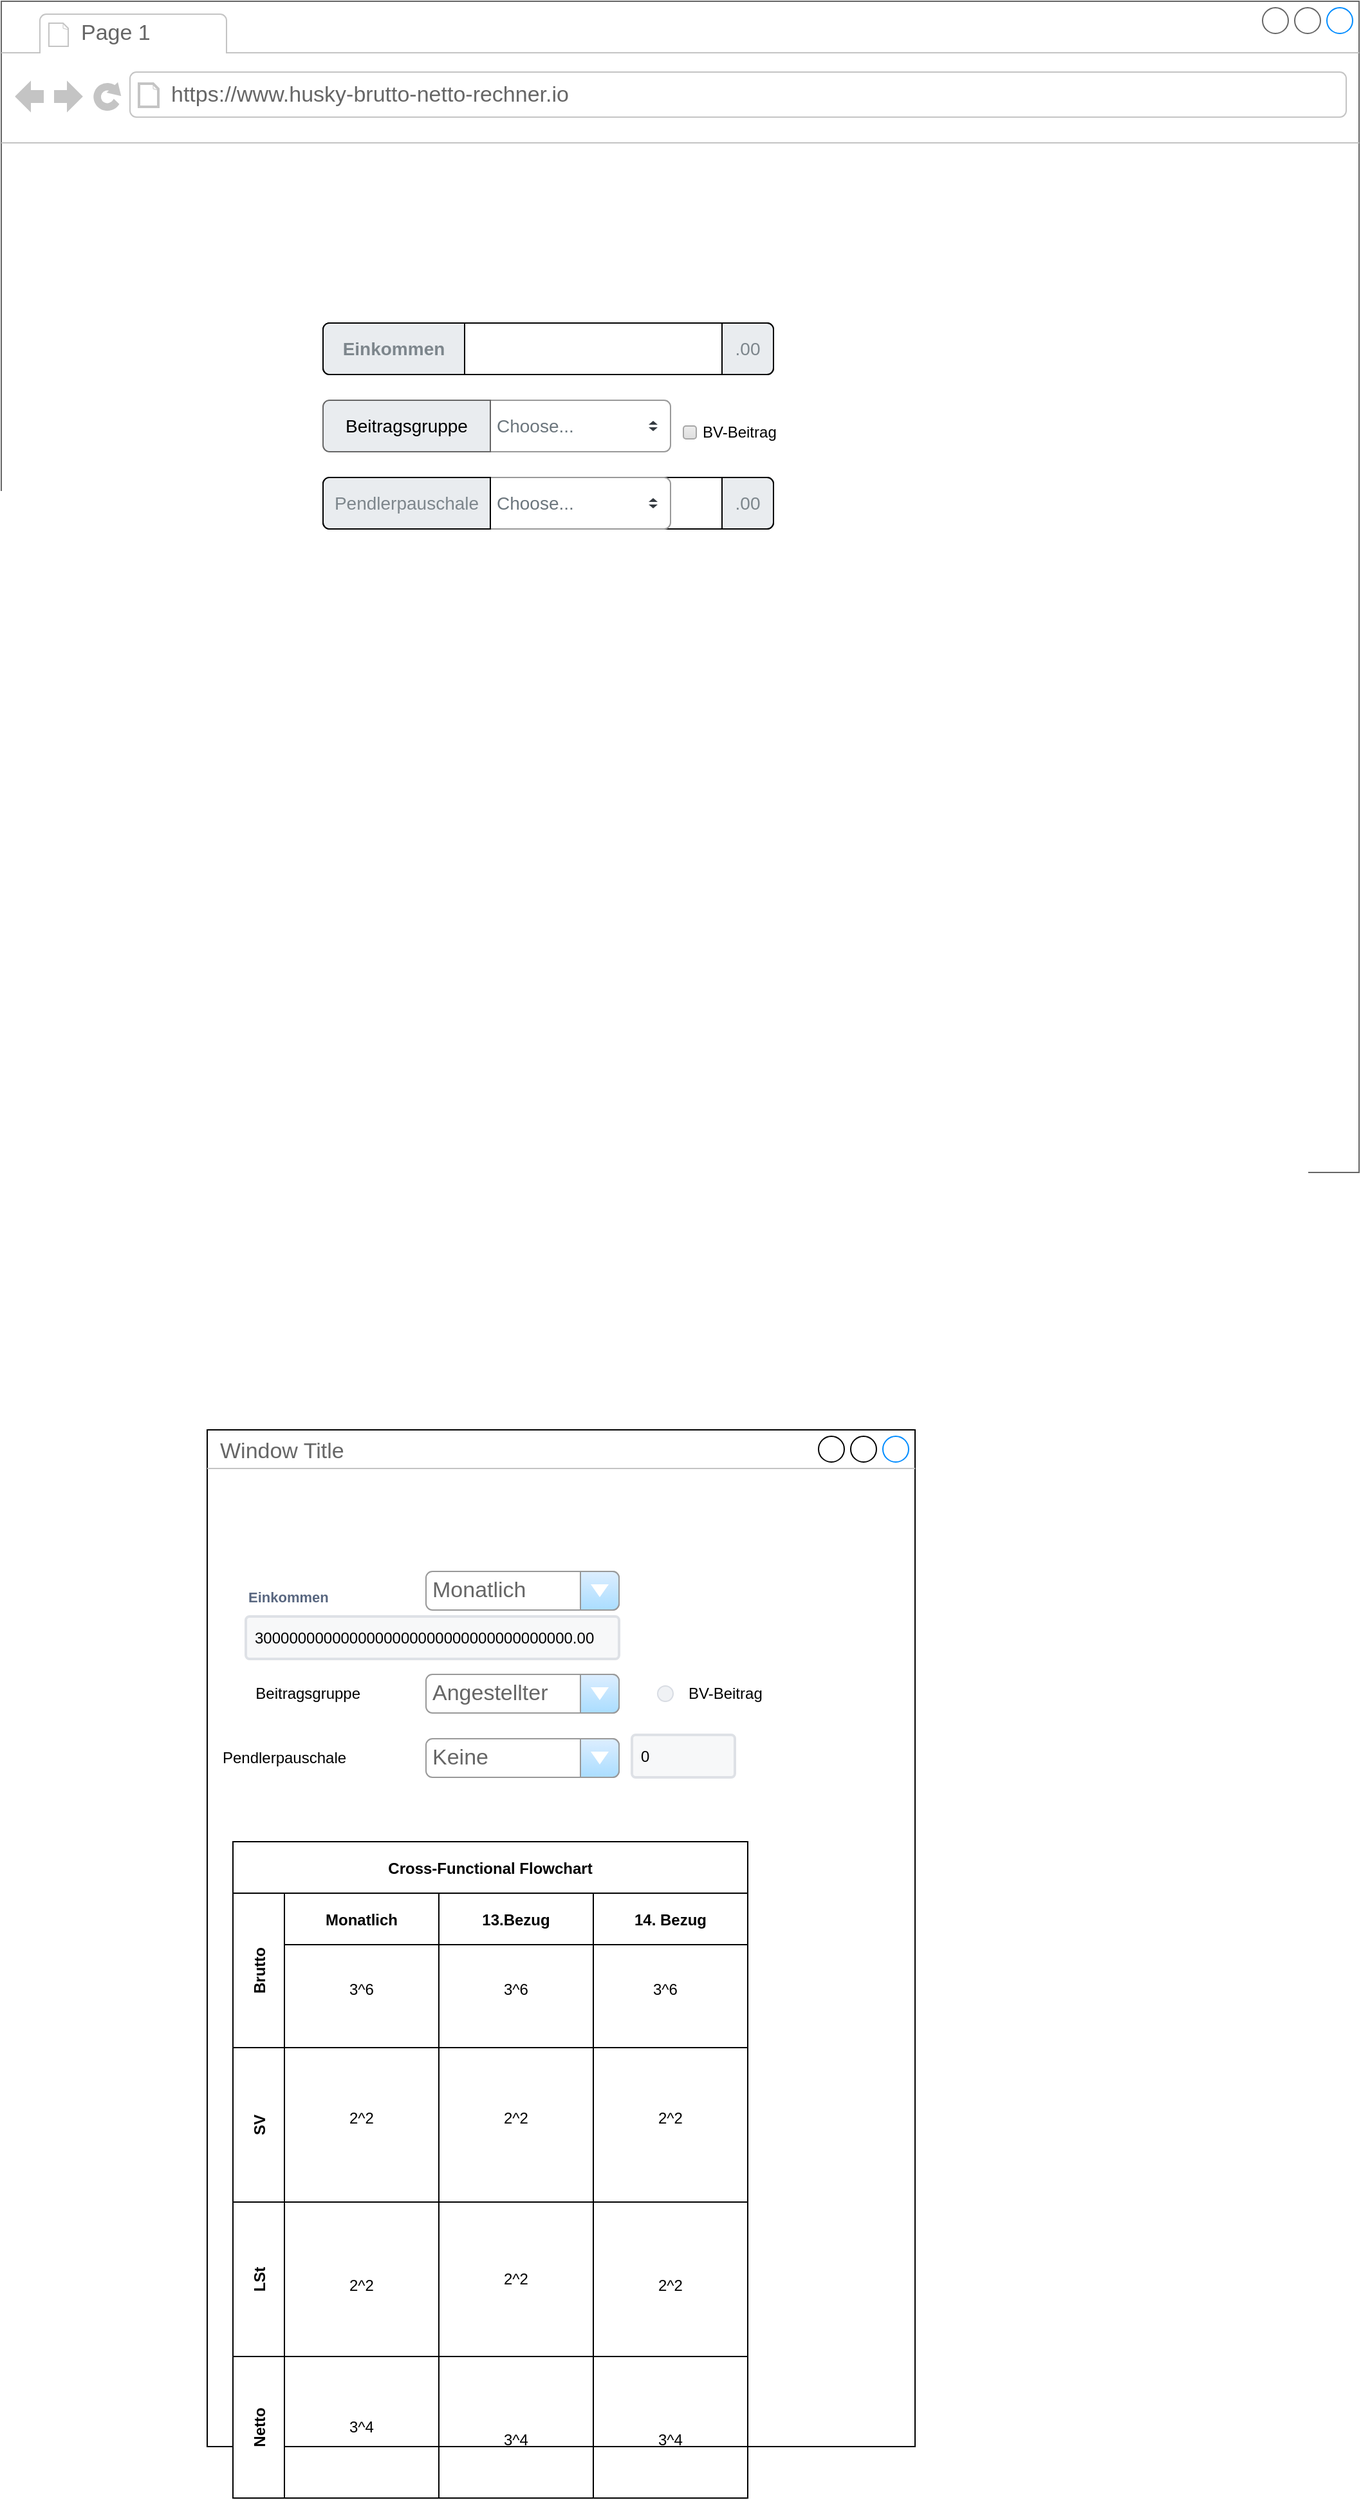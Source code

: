 <mxfile version="15.9.1" type="github" pages="6">
  <diagram id="5CCCoDuPq-2c7cyhoLma" name="Main">
    <mxGraphModel dx="1038" dy="1748" grid="1" gridSize="10" guides="1" tooltips="1" connect="1" arrows="1" fold="1" page="1" pageScale="1" pageWidth="827" pageHeight="1169" math="0" shadow="0">
      <root>
        <mxCell id="0" />
        <mxCell id="1" parent="0" />
        <mxCell id="jU0KOguDtBarb6R_gseu-1" value="" style="strokeWidth=1;shadow=0;dashed=0;align=center;html=1;shape=mxgraph.mockup.containers.browserWindow;rSize=0;strokeColor=#666666;strokeColor2=#008cff;strokeColor3=#c4c4c4;mainText=,;recursiveResize=0;" vertex="1" parent="1">
          <mxGeometry x="200" y="-20" width="1055" height="910" as="geometry" />
        </mxCell>
        <mxCell id="jU0KOguDtBarb6R_gseu-2" value="Page 1" style="strokeWidth=1;shadow=0;dashed=0;align=center;html=1;shape=mxgraph.mockup.containers.anchor;fontSize=17;fontColor=#666666;align=left;" vertex="1" parent="jU0KOguDtBarb6R_gseu-1">
          <mxGeometry x="60" y="12" width="110" height="26" as="geometry" />
        </mxCell>
        <mxCell id="jU0KOguDtBarb6R_gseu-3" value="https://www.husky-brutto-netto-rechner.io" style="strokeWidth=1;shadow=0;dashed=0;align=center;html=1;shape=mxgraph.mockup.containers.anchor;rSize=0;fontSize=17;fontColor=#666666;align=left;" vertex="1" parent="jU0KOguDtBarb6R_gseu-1">
          <mxGeometry x="130" y="60" width="250" height="26" as="geometry" />
        </mxCell>
        <mxCell id="jU0KOguDtBarb6R_gseu-4" value="" style="html=1;shadow=0;dashed=0;shape=mxgraph.bootstrap.rrect;rSize=5;strokeColor=default;html=1;whiteSpace=wrap;fillColor=#FFFFFF;fontColor=#7D868C;align=left;spacing=15;spacingLeft=40;fontSize=14;fontStyle=1;" vertex="1" parent="jU0KOguDtBarb6R_gseu-1">
          <mxGeometry x="250" y="250" width="350" height="40" as="geometry" />
        </mxCell>
        <mxCell id="jU0KOguDtBarb6R_gseu-5" value="&lt;b&gt;Einkommen&lt;/b&gt;" style="html=1;shadow=0;dashed=0;shape=mxgraph.bootstrap.leftButton;strokeColor=inherit;gradientColor=inherit;fontColor=inherit;fillColor=#E9ECEF;rSize=5;perimeter=none;whiteSpace=wrap;resizeHeight=1;fontSize=14;" vertex="1" parent="jU0KOguDtBarb6R_gseu-4">
          <mxGeometry width="110" height="40" as="geometry" />
        </mxCell>
        <mxCell id="jU0KOguDtBarb6R_gseu-6" value=".00" style="html=1;shadow=0;dashed=0;shape=mxgraph.bootstrap.rightButton;strokeColor=inherit;gradientColor=inherit;fontColor=inherit;fillColor=#E9ECEF;rSize=5;perimeter=none;whiteSpace=wrap;resizeHeight=1;fontSize=14;" vertex="1" parent="jU0KOguDtBarb6R_gseu-4">
          <mxGeometry x="1" width="40" height="40" relative="1" as="geometry">
            <mxPoint x="-40" as="offset" />
          </mxGeometry>
        </mxCell>
        <mxCell id="jU0KOguDtBarb6R_gseu-7" value="Choose..." style="html=1;shadow=0;dashed=0;shape=mxgraph.bootstrap.rrect;rSize=5;fillColor=#ffffff;strokeColor=#999999;align=left;spacing=15;fontSize=14;fontColor=#6C767D;" vertex="1" parent="jU0KOguDtBarb6R_gseu-1">
          <mxGeometry x="370" y="310" width="150" height="40" as="geometry" />
        </mxCell>
        <mxCell id="jU0KOguDtBarb6R_gseu-8" value="" style="shape=triangle;direction=south;fillColor=#343A40;strokeColor=none;perimeter=none;sketch=0;" vertex="1" parent="jU0KOguDtBarb6R_gseu-7">
          <mxGeometry x="1" y="0.5" width="7" height="3" relative="1" as="geometry">
            <mxPoint x="-17" y="1" as="offset" />
          </mxGeometry>
        </mxCell>
        <mxCell id="jU0KOguDtBarb6R_gseu-9" value="" style="shape=triangle;direction=north;fillColor=#343A40;strokeColor=none;perimeter=none;sketch=0;" vertex="1" parent="jU0KOguDtBarb6R_gseu-7">
          <mxGeometry x="1" y="0.5" width="7" height="3" relative="1" as="geometry">
            <mxPoint x="-17" y="-4" as="offset" />
          </mxGeometry>
        </mxCell>
        <mxCell id="jU0KOguDtBarb6R_gseu-10" value="BV-Beitrag&lt;br&gt;&lt;b&gt;&lt;/b&gt;" style="html=1;shadow=0;dashed=0;shape=mxgraph.bootstrap.checkbox2;labelPosition=right;verticalLabelPosition=middle;align=left;verticalAlign=middle;gradientColor=#DEDEDE;fillColor=#EDEDED;strokeColor=#A6A6A6;checked=0;spacing=5;checkedFill=#0085FC;checkedStroke=#ffffff;" vertex="1" parent="jU0KOguDtBarb6R_gseu-1">
          <mxGeometry x="530" y="330" width="10" height="10" as="geometry" />
        </mxCell>
        <mxCell id="jU0KOguDtBarb6R_gseu-11" value="&lt;div&gt;Beitragsgruppe&lt;/div&gt;" style="html=1;shadow=0;dashed=0;shape=mxgraph.bootstrap.leftButton;strokeColor=inherit;gradientColor=inherit;fontColor=inherit;fillColor=#E9ECEF;rSize=5;perimeter=none;whiteSpace=wrap;resizeHeight=1;fontSize=14;" vertex="1" parent="jU0KOguDtBarb6R_gseu-1">
          <mxGeometry x="250" y="310" width="130" height="40" as="geometry" />
        </mxCell>
        <mxCell id="jU0KOguDtBarb6R_gseu-12" value="" style="html=1;shadow=0;dashed=0;shape=mxgraph.bootstrap.rrect;rSize=5;strokeColor=default;html=1;whiteSpace=wrap;fillColor=#FFFFFF;fontColor=#7D868C;align=left;spacing=15;spacingLeft=40;fontSize=14;fontStyle=1;" vertex="1" parent="jU0KOguDtBarb6R_gseu-1">
          <mxGeometry x="250" y="370" width="350" height="40" as="geometry" />
        </mxCell>
        <mxCell id="jU0KOguDtBarb6R_gseu-13" value="Choose..." style="html=1;shadow=0;dashed=0;shape=mxgraph.bootstrap.rrect;rSize=5;fillColor=#ffffff;strokeColor=#999999;align=left;spacing=15;fontSize=14;fontColor=#6C767D;" vertex="1" parent="jU0KOguDtBarb6R_gseu-12">
          <mxGeometry x="120" width="150" height="40" as="geometry" />
        </mxCell>
        <mxCell id="jU0KOguDtBarb6R_gseu-14" value="" style="shape=triangle;direction=south;fillColor=#343A40;strokeColor=none;perimeter=none;sketch=0;" vertex="1" parent="jU0KOguDtBarb6R_gseu-13">
          <mxGeometry x="1" y="0.5" width="7" height="3" relative="1" as="geometry">
            <mxPoint x="-17" y="1" as="offset" />
          </mxGeometry>
        </mxCell>
        <mxCell id="jU0KOguDtBarb6R_gseu-15" value="" style="shape=triangle;direction=north;fillColor=#343A40;strokeColor=none;perimeter=none;sketch=0;" vertex="1" parent="jU0KOguDtBarb6R_gseu-13">
          <mxGeometry x="1" y="0.5" width="7" height="3" relative="1" as="geometry">
            <mxPoint x="-17" y="-4" as="offset" />
          </mxGeometry>
        </mxCell>
        <mxCell id="jU0KOguDtBarb6R_gseu-16" value="Pendlerpauschale" style="html=1;shadow=0;dashed=0;shape=mxgraph.bootstrap.leftButton;strokeColor=inherit;gradientColor=inherit;fontColor=inherit;fillColor=#E9ECEF;rSize=5;perimeter=none;whiteSpace=wrap;resizeHeight=1;fontSize=14;" vertex="1" parent="jU0KOguDtBarb6R_gseu-12">
          <mxGeometry width="130" height="40" as="geometry" />
        </mxCell>
        <mxCell id="jU0KOguDtBarb6R_gseu-17" value=".00" style="html=1;shadow=0;dashed=0;shape=mxgraph.bootstrap.rightButton;strokeColor=inherit;gradientColor=inherit;fontColor=inherit;fillColor=#E9ECEF;rSize=5;perimeter=none;whiteSpace=wrap;resizeHeight=1;fontSize=14;" vertex="1" parent="jU0KOguDtBarb6R_gseu-12">
          <mxGeometry x="1" width="40" height="40" relative="1" as="geometry">
            <mxPoint x="-40" as="offset" />
          </mxGeometry>
        </mxCell>
        <mxCell id="mwv3eK62P6DaGms6Eu2W-1" value="Window Title" style="strokeWidth=1;shadow=0;dashed=0;align=center;html=1;shape=mxgraph.mockup.containers.window;align=left;verticalAlign=top;spacingLeft=8;strokeColor2=#008cff;strokeColor3=#c4c4c4;fontColor=#666666;mainText=;fontSize=17;labelBackgroundColor=none;" vertex="1" parent="1">
          <mxGeometry x="360" y="1090" width="550" height="790" as="geometry" />
        </mxCell>
        <mxCell id="mwv3eK62P6DaGms6Eu2W-2" value="Einkommen" style="fillColor=none;strokeColor=none;html=1;fontSize=11;fontStyle=0;align=left;fontColor=#596780;fontStyle=1;fontSize=11" vertex="1" parent="1">
          <mxGeometry x="390" y="1210" width="240" height="20" as="geometry" />
        </mxCell>
        <mxCell id="mwv3eK62P6DaGms6Eu2W-3" value="3000000000000000000000000000000000000.00" style="rounded=1;arcSize=9;fillColor=#F7F8F9;align=left;spacingLeft=5;strokeColor=#DEE1E6;html=1;strokeWidth=2;fontSize=12" vertex="1" parent="1">
          <mxGeometry x="390" y="1235" width="290" height="33" as="geometry" />
        </mxCell>
        <mxCell id="mwv3eK62P6DaGms6Eu2W-4" value="Monatlich" style="strokeWidth=1;shadow=0;dashed=0;align=center;html=1;shape=mxgraph.mockup.forms.comboBox;strokeColor=#999999;fillColor=#ddeeff;align=left;fillColor2=#aaddff;mainText=;fontColor=#666666;fontSize=17;spacingLeft=3;" vertex="1" parent="1">
          <mxGeometry x="530" y="1200" width="150" height="30" as="geometry" />
        </mxCell>
        <mxCell id="mwv3eK62P6DaGms6Eu2W-5" value="Beitragsgruppe&lt;span style=&quot;white-space: pre&quot;&gt; &lt;/span&gt;" style="text;html=1;strokeColor=none;fillColor=none;align=center;verticalAlign=middle;whiteSpace=wrap;rounded=0;" vertex="1" parent="1">
          <mxGeometry x="410" y="1280" width="60" height="30" as="geometry" />
        </mxCell>
        <mxCell id="mwv3eK62P6DaGms6Eu2W-6" value="Angestellter" style="strokeWidth=1;shadow=0;dashed=0;align=center;html=1;shape=mxgraph.mockup.forms.comboBox;strokeColor=#999999;fillColor=#ddeeff;align=left;fillColor2=#aaddff;mainText=;fontColor=#666666;fontSize=17;spacingLeft=3;" vertex="1" parent="1">
          <mxGeometry x="530" y="1280" width="150" height="30" as="geometry" />
        </mxCell>
        <mxCell id="mwv3eK62P6DaGms6Eu2W-7" value="BV-Beitrag" style="rounded=1;fillColor=#F0F2F5;strokeColor=#D8DCE3;align=left;verticalAlign=middle;fontStyle=0;fontSize=12;labelPosition=right;verticalLabelPosition=middle;spacingLeft=10;html=1;shadow=0;dashed=0;arcSize=50;" vertex="1" parent="1">
          <mxGeometry x="710" y="1289" width="12" height="12" as="geometry" />
        </mxCell>
        <mxCell id="mwv3eK62P6DaGms6Eu2W-8" value="Pendlerpauschale" style="text;html=1;strokeColor=none;fillColor=none;align=center;verticalAlign=middle;whiteSpace=wrap;rounded=0;" vertex="1" parent="1">
          <mxGeometry x="390" y="1330" width="60" height="30" as="geometry" />
        </mxCell>
        <mxCell id="mwv3eK62P6DaGms6Eu2W-9" value="Keine" style="strokeWidth=1;shadow=0;dashed=0;align=center;html=1;shape=mxgraph.mockup.forms.comboBox;strokeColor=#999999;fillColor=#ddeeff;align=left;fillColor2=#aaddff;mainText=;fontColor=#666666;fontSize=17;spacingLeft=3;" vertex="1" parent="1">
          <mxGeometry x="530" y="1330" width="150" height="30" as="geometry" />
        </mxCell>
        <mxCell id="mwv3eK62P6DaGms6Eu2W-10" value="0" style="rounded=1;arcSize=9;fillColor=#F7F8F9;align=left;spacingLeft=5;strokeColor=#DEE1E6;html=1;strokeWidth=2;fontSize=12" vertex="1" parent="1">
          <mxGeometry x="690" y="1327" width="80" height="33" as="geometry" />
        </mxCell>
        <object label="Cross-Functional Flowchart" sadv="dasv&#xa;dasvas" id="mwv3eK62P6DaGms6Eu2W-11">
          <mxCell style="shape=table;childLayout=tableLayout;rowLines=0;columnLines=0;startSize=40;collapsible=0;recursiveResize=0;expand=0;pointerEvents=0;fontStyle=1;align=center;" vertex="1" parent="1">
            <mxGeometry x="380" y="1410" width="400" height="400" as="geometry" />
          </mxCell>
        </object>
        <mxCell id="mwv3eK62P6DaGms6Eu2W-12" value="Brutto" style="swimlane;horizontal=0;points=[[0,0.5],[1,0.5]];portConstraint=eastwest;startSize=40;collapsible=0;recursiveResize=0;expand=0;pointerEvents=0;fontStyle=1" vertex="1" parent="mwv3eK62P6DaGms6Eu2W-11">
          <mxGeometry y="40" width="400" height="120" as="geometry" />
        </mxCell>
        <mxCell id="mwv3eK62P6DaGms6Eu2W-13" value="Monatlich" style="swimlane;connectable=0;startSize=40;collapsible=0;recursiveResize=0;expand=0;pointerEvents=0;" vertex="1" parent="mwv3eK62P6DaGms6Eu2W-12">
          <mxGeometry x="40" width="120" height="120" as="geometry">
            <mxRectangle width="120" height="120" as="alternateBounds" />
          </mxGeometry>
        </mxCell>
        <mxCell id="mwv3eK62P6DaGms6Eu2W-14" value="3^6" style="text;html=1;strokeColor=none;fillColor=none;align=center;verticalAlign=middle;whiteSpace=wrap;rounded=0;" vertex="1" parent="mwv3eK62P6DaGms6Eu2W-13">
          <mxGeometry x="30" y="60" width="60" height="30" as="geometry" />
        </mxCell>
        <mxCell id="mwv3eK62P6DaGms6Eu2W-15" value="13.Bezug" style="swimlane;connectable=0;startSize=40;collapsible=0;recursiveResize=0;expand=0;pointerEvents=0;" vertex="1" parent="mwv3eK62P6DaGms6Eu2W-12">
          <mxGeometry x="160" width="120" height="120" as="geometry">
            <mxRectangle width="120" height="120" as="alternateBounds" />
          </mxGeometry>
        </mxCell>
        <mxCell id="mwv3eK62P6DaGms6Eu2W-16" value="3^6" style="text;html=1;strokeColor=none;fillColor=none;align=center;verticalAlign=middle;whiteSpace=wrap;rounded=0;" vertex="1" parent="mwv3eK62P6DaGms6Eu2W-15">
          <mxGeometry x="30" y="60" width="60" height="30" as="geometry" />
        </mxCell>
        <mxCell id="mwv3eK62P6DaGms6Eu2W-17" value="14. Bezug" style="swimlane;connectable=0;startSize=40;collapsible=0;recursiveResize=0;expand=0;pointerEvents=0;" vertex="1" parent="mwv3eK62P6DaGms6Eu2W-12">
          <mxGeometry x="280" width="120" height="120" as="geometry">
            <mxRectangle width="120" height="120" as="alternateBounds" />
          </mxGeometry>
        </mxCell>
        <mxCell id="mwv3eK62P6DaGms6Eu2W-18" value="3^6" style="text;html=1;strokeColor=none;fillColor=none;align=center;verticalAlign=middle;whiteSpace=wrap;rounded=0;" vertex="1" parent="mwv3eK62P6DaGms6Eu2W-17">
          <mxGeometry x="26" y="60" width="60" height="30" as="geometry" />
        </mxCell>
        <mxCell id="mwv3eK62P6DaGms6Eu2W-19" value="SV" style="swimlane;horizontal=0;points=[[0,0.5],[1,0.5]];portConstraint=eastwest;startSize=40;collapsible=0;recursiveResize=0;expand=0;pointerEvents=0;movable=0;" vertex="1" parent="mwv3eK62P6DaGms6Eu2W-11">
          <mxGeometry y="160" width="400" height="120" as="geometry" />
        </mxCell>
        <mxCell id="mwv3eK62P6DaGms6Eu2W-20" value="" style="swimlane;connectable=0;startSize=0;collapsible=0;recursiveResize=0;expand=0;pointerEvents=0;" vertex="1" parent="mwv3eK62P6DaGms6Eu2W-19">
          <mxGeometry x="40" width="120" height="120" as="geometry">
            <mxRectangle width="120" height="120" as="alternateBounds" />
          </mxGeometry>
        </mxCell>
        <mxCell id="mwv3eK62P6DaGms6Eu2W-21" value="" style="swimlane;connectable=0;startSize=0;collapsible=0;recursiveResize=0;expand=0;pointerEvents=0;" vertex="1" parent="mwv3eK62P6DaGms6Eu2W-19">
          <mxGeometry x="160" width="120" height="120" as="geometry">
            <mxRectangle width="120" height="120" as="alternateBounds" />
          </mxGeometry>
        </mxCell>
        <mxCell id="mwv3eK62P6DaGms6Eu2W-22" value="2^2" style="text;html=1;strokeColor=none;fillColor=none;align=center;verticalAlign=middle;whiteSpace=wrap;rounded=0;" vertex="1" parent="mwv3eK62P6DaGms6Eu2W-21">
          <mxGeometry x="30" y="40" width="60" height="30" as="geometry" />
        </mxCell>
        <mxCell id="mwv3eK62P6DaGms6Eu2W-23" value="" style="swimlane;connectable=0;startSize=0;collapsible=0;recursiveResize=0;expand=0;pointerEvents=0;" vertex="1" parent="mwv3eK62P6DaGms6Eu2W-19">
          <mxGeometry x="280" width="120" height="120" as="geometry">
            <mxRectangle width="120" height="120" as="alternateBounds" />
          </mxGeometry>
        </mxCell>
        <mxCell id="mwv3eK62P6DaGms6Eu2W-24" value="2^2" style="text;html=1;strokeColor=none;fillColor=none;align=center;verticalAlign=middle;whiteSpace=wrap;rounded=0;" vertex="1" parent="mwv3eK62P6DaGms6Eu2W-23">
          <mxGeometry x="30" y="40" width="60" height="30" as="geometry" />
        </mxCell>
        <mxCell id="mwv3eK62P6DaGms6Eu2W-25" value="LSt" style="swimlane;horizontal=0;points=[[0,0.5],[1,0.5]];portConstraint=eastwest;startSize=40;collapsible=0;recursiveResize=0;expand=0;pointerEvents=0;" vertex="1" parent="mwv3eK62P6DaGms6Eu2W-11">
          <mxGeometry y="280" width="400" height="120" as="geometry" />
        </mxCell>
        <mxCell id="mwv3eK62P6DaGms6Eu2W-26" value="" style="swimlane;connectable=0;startSize=0;collapsible=0;recursiveResize=0;expand=0;pointerEvents=0;" vertex="1" parent="mwv3eK62P6DaGms6Eu2W-25">
          <mxGeometry x="40" width="120" height="120" as="geometry">
            <mxRectangle width="120" height="120" as="alternateBounds" />
          </mxGeometry>
        </mxCell>
        <mxCell id="mwv3eK62P6DaGms6Eu2W-27" value="2^2" style="text;html=1;strokeColor=none;fillColor=none;align=center;verticalAlign=middle;whiteSpace=wrap;rounded=0;" vertex="1" parent="mwv3eK62P6DaGms6Eu2W-26">
          <mxGeometry x="30" y="50" width="60" height="30" as="geometry" />
        </mxCell>
        <mxCell id="mwv3eK62P6DaGms6Eu2W-28" value="" style="swimlane;connectable=0;startSize=0;collapsible=0;recursiveResize=0;expand=0;pointerEvents=0;" vertex="1" parent="mwv3eK62P6DaGms6Eu2W-25">
          <mxGeometry x="160" width="120" height="120" as="geometry">
            <mxRectangle width="120" height="120" as="alternateBounds" />
          </mxGeometry>
        </mxCell>
        <mxCell id="mwv3eK62P6DaGms6Eu2W-29" value="2^2" style="text;html=1;strokeColor=none;fillColor=none;align=center;verticalAlign=middle;whiteSpace=wrap;rounded=0;" vertex="1" parent="mwv3eK62P6DaGms6Eu2W-28">
          <mxGeometry x="30" y="45" width="60" height="30" as="geometry" />
        </mxCell>
        <mxCell id="mwv3eK62P6DaGms6Eu2W-30" value="" style="swimlane;connectable=0;startSize=0;collapsible=0;recursiveResize=0;expand=0;pointerEvents=0;" vertex="1" parent="mwv3eK62P6DaGms6Eu2W-25">
          <mxGeometry x="280" width="120" height="120" as="geometry">
            <mxRectangle width="120" height="120" as="alternateBounds" />
          </mxGeometry>
        </mxCell>
        <mxCell id="mwv3eK62P6DaGms6Eu2W-31" value="Netto" style="swimlane;horizontal=0;points=[[0,0.5],[1,0.5]];portConstraint=eastwest;startSize=40;collapsible=0;recursiveResize=0;expand=0;pointerEvents=0;" vertex="1" parent="1">
          <mxGeometry x="380" y="1810" width="400" height="110" as="geometry" />
        </mxCell>
        <mxCell id="mwv3eK62P6DaGms6Eu2W-32" value="" style="swimlane;connectable=0;startSize=0;collapsible=0;recursiveResize=0;expand=0;pointerEvents=0;" vertex="1" parent="mwv3eK62P6DaGms6Eu2W-31">
          <mxGeometry x="40" width="120" height="110" as="geometry">
            <mxRectangle width="120" height="120" as="alternateBounds" />
          </mxGeometry>
        </mxCell>
        <mxCell id="mwv3eK62P6DaGms6Eu2W-33" value="" style="swimlane;connectable=0;startSize=0;collapsible=0;recursiveResize=0;expand=0;pointerEvents=0;" vertex="1" parent="mwv3eK62P6DaGms6Eu2W-31">
          <mxGeometry x="160" width="120" height="110" as="geometry">
            <mxRectangle width="120" height="120" as="alternateBounds" />
          </mxGeometry>
        </mxCell>
        <mxCell id="mwv3eK62P6DaGms6Eu2W-34" value="" style="swimlane;connectable=0;startSize=0;collapsible=0;recursiveResize=0;expand=0;pointerEvents=0;" vertex="1" parent="mwv3eK62P6DaGms6Eu2W-31">
          <mxGeometry x="280" width="120" height="110" as="geometry">
            <mxRectangle width="120" height="120" as="alternateBounds" />
          </mxGeometry>
        </mxCell>
        <mxCell id="mwv3eK62P6DaGms6Eu2W-35" value="3^4" style="text;html=1;strokeColor=none;fillColor=none;align=center;verticalAlign=middle;whiteSpace=wrap;rounded=0;" vertex="1" parent="mwv3eK62P6DaGms6Eu2W-34">
          <mxGeometry x="30" y="50" width="60" height="30" as="geometry" />
        </mxCell>
        <mxCell id="mwv3eK62P6DaGms6Eu2W-36" value="2^2" style="text;html=1;strokeColor=none;fillColor=none;align=center;verticalAlign=middle;whiteSpace=wrap;rounded=0;" vertex="1" parent="1">
          <mxGeometry x="450" y="1610" width="60" height="30" as="geometry" />
        </mxCell>
        <mxCell id="mwv3eK62P6DaGms6Eu2W-37" value="2^2" style="text;html=1;strokeColor=none;fillColor=none;align=center;verticalAlign=middle;whiteSpace=wrap;rounded=0;" vertex="1" parent="1">
          <mxGeometry x="690" y="1740" width="60" height="30" as="geometry" />
        </mxCell>
        <mxCell id="mwv3eK62P6DaGms6Eu2W-38" value="3^4" style="text;html=1;strokeColor=none;fillColor=none;align=center;verticalAlign=middle;whiteSpace=wrap;rounded=0;" vertex="1" parent="1">
          <mxGeometry x="450" y="1850" width="60" height="30" as="geometry" />
        </mxCell>
        <mxCell id="mwv3eK62P6DaGms6Eu2W-39" value="3^4" style="text;html=1;strokeColor=none;fillColor=none;align=center;verticalAlign=middle;whiteSpace=wrap;rounded=0;" vertex="1" parent="1">
          <mxGeometry x="570" y="1860" width="60" height="30" as="geometry" />
        </mxCell>
      </root>
    </mxGraphModel>
  </diagram>
  <diagram id="wEaYkLGl4pUUAinCCvIh" name="Kristijan">
    <mxGraphModel dx="1038" dy="579" grid="1" gridSize="10" guides="1" tooltips="1" connect="1" arrows="1" fold="1" page="1" pageScale="1" pageWidth="827" pageHeight="1169" math="0" shadow="0">
      <root>
        <mxCell id="pgHqKav0Ja8G54CpKUhC-0" />
        <mxCell id="pgHqKav0Ja8G54CpKUhC-1" parent="pgHqKav0Ja8G54CpKUhC-0" />
        <mxCell id="Q29rxrGSA_LK_YJ-_nZj-0" value="Window Title" style="strokeWidth=1;shadow=0;dashed=0;align=center;html=1;shape=mxgraph.mockup.containers.window;align=left;verticalAlign=top;spacingLeft=8;strokeColor2=#008cff;strokeColor3=#c4c4c4;fontColor=#666666;mainText=;fontSize=17;labelBackgroundColor=none;" parent="pgHqKav0Ja8G54CpKUhC-1" vertex="1">
          <mxGeometry x="120" y="220" width="550" height="790" as="geometry" />
        </mxCell>
        <mxCell id="Q29rxrGSA_LK_YJ-_nZj-1" value="Einkommen" style="fillColor=none;strokeColor=none;html=1;fontSize=11;fontStyle=0;align=left;fontColor=#596780;fontStyle=1;fontSize=11" parent="pgHqKav0Ja8G54CpKUhC-1" vertex="1">
          <mxGeometry x="140" y="300" width="240" height="20" as="geometry" />
        </mxCell>
        <mxCell id="Q29rxrGSA_LK_YJ-_nZj-2" value="3000000000000000000000000000000000000.00" style="rounded=1;arcSize=9;fillColor=#F7F8F9;align=left;spacingLeft=5;strokeColor=#DEE1E6;html=1;strokeWidth=2;fontSize=12" parent="pgHqKav0Ja8G54CpKUhC-1" vertex="1">
          <mxGeometry x="140" y="325" width="290" height="33" as="geometry" />
        </mxCell>
        <mxCell id="Q29rxrGSA_LK_YJ-_nZj-4" value="Monatlich" style="strokeWidth=1;shadow=0;dashed=0;align=center;html=1;shape=mxgraph.mockup.forms.comboBox;strokeColor=#999999;fillColor=#ddeeff;align=left;fillColor2=#aaddff;mainText=;fontColor=#666666;fontSize=17;spacingLeft=3;" parent="pgHqKav0Ja8G54CpKUhC-1" vertex="1">
          <mxGeometry x="280" y="290" width="150" height="30" as="geometry" />
        </mxCell>
        <mxCell id="Q29rxrGSA_LK_YJ-_nZj-5" value="Beitragsgruppe&lt;span style=&quot;white-space: pre&quot;&gt; &lt;/span&gt;" style="text;html=1;strokeColor=none;fillColor=none;align=center;verticalAlign=middle;whiteSpace=wrap;rounded=0;" parent="pgHqKav0Ja8G54CpKUhC-1" vertex="1">
          <mxGeometry x="160" y="370" width="60" height="30" as="geometry" />
        </mxCell>
        <mxCell id="Q29rxrGSA_LK_YJ-_nZj-6" value="Angestellter" style="strokeWidth=1;shadow=0;dashed=0;align=center;html=1;shape=mxgraph.mockup.forms.comboBox;strokeColor=#999999;fillColor=#ddeeff;align=left;fillColor2=#aaddff;mainText=;fontColor=#666666;fontSize=17;spacingLeft=3;" parent="pgHqKav0Ja8G54CpKUhC-1" vertex="1">
          <mxGeometry x="280" y="370" width="150" height="30" as="geometry" />
        </mxCell>
        <mxCell id="Q29rxrGSA_LK_YJ-_nZj-7" value="BV-Beitrag" style="rounded=1;fillColor=#F0F2F5;strokeColor=#D8DCE3;align=left;verticalAlign=middle;fontStyle=0;fontSize=12;labelPosition=right;verticalLabelPosition=middle;spacingLeft=10;html=1;shadow=0;dashed=0;arcSize=50;" parent="pgHqKav0Ja8G54CpKUhC-1" vertex="1">
          <mxGeometry x="460" y="379" width="12" height="12" as="geometry" />
        </mxCell>
        <mxCell id="Q29rxrGSA_LK_YJ-_nZj-11" value="Pendlerpauschale" style="text;html=1;strokeColor=none;fillColor=none;align=center;verticalAlign=middle;whiteSpace=wrap;rounded=0;" parent="pgHqKav0Ja8G54CpKUhC-1" vertex="1">
          <mxGeometry x="140" y="420" width="60" height="30" as="geometry" />
        </mxCell>
        <mxCell id="Q29rxrGSA_LK_YJ-_nZj-12" value="Keine" style="strokeWidth=1;shadow=0;dashed=0;align=center;html=1;shape=mxgraph.mockup.forms.comboBox;strokeColor=#999999;fillColor=#ddeeff;align=left;fillColor2=#aaddff;mainText=;fontColor=#666666;fontSize=17;spacingLeft=3;" parent="pgHqKav0Ja8G54CpKUhC-1" vertex="1">
          <mxGeometry x="280" y="420" width="150" height="30" as="geometry" />
        </mxCell>
        <mxCell id="Q29rxrGSA_LK_YJ-_nZj-13" value="0" style="rounded=1;arcSize=9;fillColor=#F7F8F9;align=left;spacingLeft=5;strokeColor=#DEE1E6;html=1;strokeWidth=2;fontSize=12" parent="pgHqKav0Ja8G54CpKUhC-1" vertex="1">
          <mxGeometry x="440" y="417" width="80" height="33" as="geometry" />
        </mxCell>
        <object label="Cross-Functional Flowchart" sadv="dasv&#xa;dasvas" id="Q29rxrGSA_LK_YJ-_nZj-14">
          <mxCell style="shape=table;childLayout=tableLayout;rowLines=0;columnLines=0;startSize=40;collapsible=0;recursiveResize=0;expand=0;pointerEvents=0;fontStyle=1;align=center;" parent="pgHqKav0Ja8G54CpKUhC-1" vertex="1">
            <mxGeometry x="130" y="500" width="400" height="400" as="geometry" />
          </mxCell>
        </object>
        <mxCell id="Q29rxrGSA_LK_YJ-_nZj-15" value="Brutto" style="swimlane;horizontal=0;points=[[0,0.5],[1,0.5]];portConstraint=eastwest;startSize=40;collapsible=0;recursiveResize=0;expand=0;pointerEvents=0;fontStyle=1" parent="Q29rxrGSA_LK_YJ-_nZj-14" vertex="1">
          <mxGeometry y="40" width="400" height="120" as="geometry" />
        </mxCell>
        <mxCell id="Q29rxrGSA_LK_YJ-_nZj-16" value="Monatlich" style="swimlane;connectable=0;startSize=40;collapsible=0;recursiveResize=0;expand=0;pointerEvents=0;" parent="Q29rxrGSA_LK_YJ-_nZj-15" vertex="1">
          <mxGeometry x="40" width="120" height="120" as="geometry">
            <mxRectangle width="120" height="120" as="alternateBounds" />
          </mxGeometry>
        </mxCell>
        <mxCell id="Q29rxrGSA_LK_YJ-_nZj-61" value="3^6" style="text;html=1;strokeColor=none;fillColor=none;align=center;verticalAlign=middle;whiteSpace=wrap;rounded=0;" parent="Q29rxrGSA_LK_YJ-_nZj-16" vertex="1">
          <mxGeometry x="30" y="60" width="60" height="30" as="geometry" />
        </mxCell>
        <mxCell id="Q29rxrGSA_LK_YJ-_nZj-17" value="13.Bezug" style="swimlane;connectable=0;startSize=40;collapsible=0;recursiveResize=0;expand=0;pointerEvents=0;" parent="Q29rxrGSA_LK_YJ-_nZj-15" vertex="1">
          <mxGeometry x="160" width="120" height="120" as="geometry">
            <mxRectangle width="120" height="120" as="alternateBounds" />
          </mxGeometry>
        </mxCell>
        <mxCell id="Q29rxrGSA_LK_YJ-_nZj-62" value="3^6" style="text;html=1;strokeColor=none;fillColor=none;align=center;verticalAlign=middle;whiteSpace=wrap;rounded=0;" parent="Q29rxrGSA_LK_YJ-_nZj-17" vertex="1">
          <mxGeometry x="30" y="60" width="60" height="30" as="geometry" />
        </mxCell>
        <mxCell id="Q29rxrGSA_LK_YJ-_nZj-18" value="14. Bezug" style="swimlane;connectable=0;startSize=40;collapsible=0;recursiveResize=0;expand=0;pointerEvents=0;" parent="Q29rxrGSA_LK_YJ-_nZj-15" vertex="1">
          <mxGeometry x="280" width="120" height="120" as="geometry">
            <mxRectangle width="120" height="120" as="alternateBounds" />
          </mxGeometry>
        </mxCell>
        <mxCell id="Q29rxrGSA_LK_YJ-_nZj-63" value="3^6" style="text;html=1;strokeColor=none;fillColor=none;align=center;verticalAlign=middle;whiteSpace=wrap;rounded=0;" parent="Q29rxrGSA_LK_YJ-_nZj-18" vertex="1">
          <mxGeometry x="26" y="60" width="60" height="30" as="geometry" />
        </mxCell>
        <mxCell id="Q29rxrGSA_LK_YJ-_nZj-19" value="SV" style="swimlane;horizontal=0;points=[[0,0.5],[1,0.5]];portConstraint=eastwest;startSize=40;collapsible=0;recursiveResize=0;expand=0;pointerEvents=0;movable=0;" parent="Q29rxrGSA_LK_YJ-_nZj-14" vertex="1">
          <mxGeometry y="160" width="400" height="120" as="geometry" />
        </mxCell>
        <mxCell id="Q29rxrGSA_LK_YJ-_nZj-20" value="" style="swimlane;connectable=0;startSize=0;collapsible=0;recursiveResize=0;expand=0;pointerEvents=0;" parent="Q29rxrGSA_LK_YJ-_nZj-19" vertex="1">
          <mxGeometry x="40" width="120" height="120" as="geometry">
            <mxRectangle width="120" height="120" as="alternateBounds" />
          </mxGeometry>
        </mxCell>
        <mxCell id="Q29rxrGSA_LK_YJ-_nZj-21" value="" style="swimlane;connectable=0;startSize=0;collapsible=0;recursiveResize=0;expand=0;pointerEvents=0;" parent="Q29rxrGSA_LK_YJ-_nZj-19" vertex="1">
          <mxGeometry x="160" width="120" height="120" as="geometry">
            <mxRectangle width="120" height="120" as="alternateBounds" />
          </mxGeometry>
        </mxCell>
        <mxCell id="Q29rxrGSA_LK_YJ-_nZj-65" value="2^2" style="text;html=1;strokeColor=none;fillColor=none;align=center;verticalAlign=middle;whiteSpace=wrap;rounded=0;" parent="Q29rxrGSA_LK_YJ-_nZj-21" vertex="1">
          <mxGeometry x="30" y="40" width="60" height="30" as="geometry" />
        </mxCell>
        <mxCell id="Q29rxrGSA_LK_YJ-_nZj-22" value="" style="swimlane;connectable=0;startSize=0;collapsible=0;recursiveResize=0;expand=0;pointerEvents=0;" parent="Q29rxrGSA_LK_YJ-_nZj-19" vertex="1">
          <mxGeometry x="280" width="120" height="120" as="geometry">
            <mxRectangle width="120" height="120" as="alternateBounds" />
          </mxGeometry>
        </mxCell>
        <mxCell id="Q29rxrGSA_LK_YJ-_nZj-66" value="2^2" style="text;html=1;strokeColor=none;fillColor=none;align=center;verticalAlign=middle;whiteSpace=wrap;rounded=0;" parent="Q29rxrGSA_LK_YJ-_nZj-22" vertex="1">
          <mxGeometry x="30" y="40" width="60" height="30" as="geometry" />
        </mxCell>
        <mxCell id="Q29rxrGSA_LK_YJ-_nZj-23" value="LSt" style="swimlane;horizontal=0;points=[[0,0.5],[1,0.5]];portConstraint=eastwest;startSize=40;collapsible=0;recursiveResize=0;expand=0;pointerEvents=0;" parent="Q29rxrGSA_LK_YJ-_nZj-14" vertex="1">
          <mxGeometry y="280" width="400" height="120" as="geometry" />
        </mxCell>
        <mxCell id="Q29rxrGSA_LK_YJ-_nZj-24" value="" style="swimlane;connectable=0;startSize=0;collapsible=0;recursiveResize=0;expand=0;pointerEvents=0;" parent="Q29rxrGSA_LK_YJ-_nZj-23" vertex="1">
          <mxGeometry x="40" width="120" height="120" as="geometry">
            <mxRectangle width="120" height="120" as="alternateBounds" />
          </mxGeometry>
        </mxCell>
        <mxCell id="Q29rxrGSA_LK_YJ-_nZj-67" value="2^2" style="text;html=1;strokeColor=none;fillColor=none;align=center;verticalAlign=middle;whiteSpace=wrap;rounded=0;" parent="Q29rxrGSA_LK_YJ-_nZj-24" vertex="1">
          <mxGeometry x="30" y="50" width="60" height="30" as="geometry" />
        </mxCell>
        <mxCell id="Q29rxrGSA_LK_YJ-_nZj-25" value="" style="swimlane;connectable=0;startSize=0;collapsible=0;recursiveResize=0;expand=0;pointerEvents=0;" parent="Q29rxrGSA_LK_YJ-_nZj-23" vertex="1">
          <mxGeometry x="160" width="120" height="120" as="geometry">
            <mxRectangle width="120" height="120" as="alternateBounds" />
          </mxGeometry>
        </mxCell>
        <mxCell id="Q29rxrGSA_LK_YJ-_nZj-68" value="2^2" style="text;html=1;strokeColor=none;fillColor=none;align=center;verticalAlign=middle;whiteSpace=wrap;rounded=0;" parent="Q29rxrGSA_LK_YJ-_nZj-25" vertex="1">
          <mxGeometry x="30" y="45" width="60" height="30" as="geometry" />
        </mxCell>
        <mxCell id="Q29rxrGSA_LK_YJ-_nZj-26" value="" style="swimlane;connectable=0;startSize=0;collapsible=0;recursiveResize=0;expand=0;pointerEvents=0;" parent="Q29rxrGSA_LK_YJ-_nZj-23" vertex="1">
          <mxGeometry x="280" width="120" height="120" as="geometry">
            <mxRectangle width="120" height="120" as="alternateBounds" />
          </mxGeometry>
        </mxCell>
        <mxCell id="Q29rxrGSA_LK_YJ-_nZj-40" value="Netto" style="swimlane;horizontal=0;points=[[0,0.5],[1,0.5]];portConstraint=eastwest;startSize=40;collapsible=0;recursiveResize=0;expand=0;pointerEvents=0;" parent="pgHqKav0Ja8G54CpKUhC-1" vertex="1">
          <mxGeometry x="130" y="900" width="400" height="110" as="geometry" />
        </mxCell>
        <mxCell id="Q29rxrGSA_LK_YJ-_nZj-41" value="" style="swimlane;connectable=0;startSize=0;collapsible=0;recursiveResize=0;expand=0;pointerEvents=0;" parent="Q29rxrGSA_LK_YJ-_nZj-40" vertex="1">
          <mxGeometry x="40" width="120" height="110" as="geometry">
            <mxRectangle width="120" height="120" as="alternateBounds" />
          </mxGeometry>
        </mxCell>
        <mxCell id="Q29rxrGSA_LK_YJ-_nZj-42" value="" style="swimlane;connectable=0;startSize=0;collapsible=0;recursiveResize=0;expand=0;pointerEvents=0;" parent="Q29rxrGSA_LK_YJ-_nZj-40" vertex="1">
          <mxGeometry x="160" width="120" height="110" as="geometry">
            <mxRectangle width="120" height="120" as="alternateBounds" />
          </mxGeometry>
        </mxCell>
        <mxCell id="Q29rxrGSA_LK_YJ-_nZj-43" value="" style="swimlane;connectable=0;startSize=0;collapsible=0;recursiveResize=0;expand=0;pointerEvents=0;" parent="Q29rxrGSA_LK_YJ-_nZj-40" vertex="1">
          <mxGeometry x="280" width="120" height="110" as="geometry">
            <mxRectangle width="120" height="120" as="alternateBounds" />
          </mxGeometry>
        </mxCell>
        <mxCell id="Q29rxrGSA_LK_YJ-_nZj-72" value="3^4" style="text;html=1;strokeColor=none;fillColor=none;align=center;verticalAlign=middle;whiteSpace=wrap;rounded=0;" parent="Q29rxrGSA_LK_YJ-_nZj-43" vertex="1">
          <mxGeometry x="30" y="50" width="60" height="30" as="geometry" />
        </mxCell>
        <mxCell id="Q29rxrGSA_LK_YJ-_nZj-64" value="2^2" style="text;html=1;strokeColor=none;fillColor=none;align=center;verticalAlign=middle;whiteSpace=wrap;rounded=0;" parent="pgHqKav0Ja8G54CpKUhC-1" vertex="1">
          <mxGeometry x="200" y="700" width="60" height="30" as="geometry" />
        </mxCell>
        <mxCell id="Q29rxrGSA_LK_YJ-_nZj-69" value="2^2" style="text;html=1;strokeColor=none;fillColor=none;align=center;verticalAlign=middle;whiteSpace=wrap;rounded=0;" parent="pgHqKav0Ja8G54CpKUhC-1" vertex="1">
          <mxGeometry x="440" y="830" width="60" height="30" as="geometry" />
        </mxCell>
        <mxCell id="Q29rxrGSA_LK_YJ-_nZj-70" value="3^4" style="text;html=1;strokeColor=none;fillColor=none;align=center;verticalAlign=middle;whiteSpace=wrap;rounded=0;" parent="pgHqKav0Ja8G54CpKUhC-1" vertex="1">
          <mxGeometry x="200" y="940" width="60" height="30" as="geometry" />
        </mxCell>
        <mxCell id="Q29rxrGSA_LK_YJ-_nZj-71" value="3^4" style="text;html=1;strokeColor=none;fillColor=none;align=center;verticalAlign=middle;whiteSpace=wrap;rounded=0;" parent="pgHqKav0Ja8G54CpKUhC-1" vertex="1">
          <mxGeometry x="320" y="950" width="60" height="30" as="geometry" />
        </mxCell>
      </root>
    </mxGraphModel>
  </diagram>
  <diagram id="V3om6HGLGxuMnWEhqBAh" name="Lukas">
    <mxGraphModel dx="1038" dy="579" grid="1" gridSize="10" guides="1" tooltips="1" connect="1" arrows="1" fold="1" page="1" pageScale="1" pageWidth="827" pageHeight="1169" math="0" shadow="0">
      <root>
        <mxCell id="RevyRoGrONGqSV75I9Za-0" />
        <mxCell id="RevyRoGrONGqSV75I9Za-1" parent="RevyRoGrONGqSV75I9Za-0" />
        <mxCell id="tgU2dUGs-Hkt5OOifcue-0" value="Brutto - Netto Calculator" style="text;html=1;align=center;verticalAlign=middle;resizable=0;points=[];autosize=1;strokeColor=none;fillColor=none;fontSize=29;" parent="RevyRoGrONGqSV75I9Za-1" vertex="1">
          <mxGeometry x="249" y="40" width="330" height="40" as="geometry" />
        </mxCell>
        <mxCell id="tgU2dUGs-Hkt5OOifcue-1" value="" style="html=1;shadow=0;dashed=0;shape=mxgraph.bootstrap.rrect;rSize=5;strokeColor=#CED4DA;html=1;whiteSpace=wrap;fillColor=#FFFFFF;fontColor=#7D868C;align=left;spacing=15;spacingLeft=40;fontSize=14;" parent="RevyRoGrONGqSV75I9Za-1" vertex="1">
          <mxGeometry x="560" y="175" width="170" height="36" as="geometry" />
        </mxCell>
        <mxCell id="tgU2dUGs-Hkt5OOifcue-2" value="€" style="html=1;shadow=0;dashed=0;shape=mxgraph.bootstrap.leftButton;strokeColor=inherit;gradientColor=inherit;fontColor=inherit;fillColor=#E9ECEF;rSize=5;perimeter=none;whiteSpace=wrap;resizeHeight=1;fontSize=14;" parent="tgU2dUGs-Hkt5OOifcue-1" vertex="1">
          <mxGeometry x="140.25" width="29.75" height="36" as="geometry" />
        </mxCell>
        <mxCell id="tgU2dUGs-Hkt5OOifcue-4" value="Calculate" style="html=1;shadow=0;dashed=0;shape=mxgraph.bootstrap.rrect;rSize=5;strokeColor=none;strokeWidth=1;fillColor=#0085FC;fontColor=#FFFFFF;whiteSpace=wrap;align=left;verticalAlign=middle;spacingLeft=0;fontStyle=1;fontSize=14;spacing=5;" parent="RevyRoGrONGqSV75I9Za-1" vertex="1">
          <mxGeometry x="660" y="370" width="70" height="30" as="geometry" />
        </mxCell>
        <mxCell id="tgU2dUGs-Hkt5OOifcue-5" value="Income" style="text;html=1;align=center;verticalAlign=middle;resizable=0;points=[];autosize=1;strokeColor=none;fillColor=none;fontSize=18;" parent="RevyRoGrONGqSV75I9Za-1" vertex="1">
          <mxGeometry x="40" y="178" width="70" height="30" as="geometry" />
        </mxCell>
        <mxCell id="tgU2dUGs-Hkt5OOifcue-6" value="Contribution group&lt;br&gt;" style="text;html=1;align=center;verticalAlign=middle;resizable=0;points=[];autosize=1;strokeColor=none;fillColor=none;fontSize=18;" parent="RevyRoGrONGqSV75I9Za-1" vertex="1">
          <mxGeometry x="40" y="238.5" width="160" height="30" as="geometry" />
        </mxCell>
        <mxCell id="tgU2dUGs-Hkt5OOifcue-7" value="Commuter Flat Rate" style="text;html=1;align=center;verticalAlign=middle;resizable=0;points=[];autosize=1;strokeColor=none;fillColor=none;fontSize=18;" parent="RevyRoGrONGqSV75I9Za-1" vertex="1">
          <mxGeometry x="40" y="299.5" width="180" height="30" as="geometry" />
        </mxCell>
        <mxCell id="tgU2dUGs-Hkt5OOifcue-8" value="Montly" style="rounded=1;fillColor=#F1F2F4;strokeColor=none;html=1;fontColor=#596780;align=left;fontSize=12;spacingLeft=10;sketch=0;" parent="RevyRoGrONGqSV75I9Za-1" vertex="1">
          <mxGeometry x="240" y="176.5" width="120" height="33" as="geometry" />
        </mxCell>
        <mxCell id="tgU2dUGs-Hkt5OOifcue-9" value="" style="shape=triangle;direction=south;fillColor=#596780;strokeColor=none;html=1;sketch=0;fontSize=18;" parent="tgU2dUGs-Hkt5OOifcue-8" vertex="1">
          <mxGeometry x="1" y="0.5" width="12" height="6" relative="1" as="geometry">
            <mxPoint x="-20" y="-3" as="offset" />
          </mxGeometry>
        </mxCell>
        <mxCell id="tgU2dUGs-Hkt5OOifcue-10" value="Not Selected" style="rounded=1;fillColor=#F1F2F4;strokeColor=none;html=1;fontColor=#596780;align=left;fontSize=12;spacingLeft=10;sketch=0;" parent="RevyRoGrONGqSV75I9Za-1" vertex="1">
          <mxGeometry x="240" y="296.5" width="120" height="33" as="geometry" />
        </mxCell>
        <mxCell id="tgU2dUGs-Hkt5OOifcue-11" value="" style="shape=triangle;direction=south;fillColor=#596780;strokeColor=none;html=1;sketch=0;fontSize=18;" parent="tgU2dUGs-Hkt5OOifcue-10" vertex="1">
          <mxGeometry x="1" y="0.5" width="12" height="6" relative="1" as="geometry">
            <mxPoint x="-20" y="-3" as="offset" />
          </mxGeometry>
        </mxCell>
        <mxCell id="tgU2dUGs-Hkt5OOifcue-19" value="0" style="html=1;shadow=0;dashed=0;shape=mxgraph.bootstrap.rrect;rSize=5;strokeColor=#CED4DA;html=1;whiteSpace=wrap;fillColor=#FFFFFF;fontColor=#7D868C;align=left;spacing=15;spacingLeft=40;fontSize=14;" parent="RevyRoGrONGqSV75I9Za-1" vertex="1">
          <mxGeometry x="400" y="296" width="100" height="33.5" as="geometry" />
        </mxCell>
        <mxCell id="tgU2dUGs-Hkt5OOifcue-20" value="KM" style="html=1;shadow=0;dashed=0;shape=mxgraph.bootstrap.leftButton;strokeColor=inherit;gradientColor=inherit;fontColor=inherit;fillColor=#E9ECEF;rSize=5;perimeter=none;whiteSpace=wrap;resizeHeight=1;fontSize=14;" parent="tgU2dUGs-Hkt5OOifcue-19" vertex="1">
          <mxGeometry x="66.667" width="33.333" height="33.5" as="geometry" />
        </mxCell>
        <mxCell id="tgU2dUGs-Hkt5OOifcue-22" value="Employee" style="rounded=1;fillColor=#F1F2F4;strokeColor=none;html=1;fontColor=#596780;align=left;fontSize=12;spacingLeft=10;sketch=0;" parent="RevyRoGrONGqSV75I9Za-1" vertex="1">
          <mxGeometry x="240" y="238.5" width="120" height="33" as="geometry" />
        </mxCell>
        <mxCell id="tgU2dUGs-Hkt5OOifcue-23" value="" style="shape=triangle;direction=south;fillColor=#596780;strokeColor=none;html=1;sketch=0;fontSize=18;" parent="tgU2dUGs-Hkt5OOifcue-22" vertex="1">
          <mxGeometry x="1" y="0.5" width="12" height="6" relative="1" as="geometry">
            <mxPoint x="-20" y="-3" as="offset" />
          </mxGeometry>
        </mxCell>
        <mxCell id="tgU2dUGs-Hkt5OOifcue-25" value="&lt;font style=&quot;font-size: 13px&quot;&gt;BV-Beitrag&lt;/font&gt;" style="rounded=1;fillColor=#F0F2F5;strokeColor=#D8DCE3;align=left;verticalAlign=middle;fontStyle=0;fontSize=12;labelPosition=right;verticalLabelPosition=middle;spacingLeft=10;html=1;shadow=0;dashed=0" parent="RevyRoGrONGqSV75I9Za-1" vertex="1">
          <mxGeometry x="402" y="249" width="12" height="12" as="geometry" />
        </mxCell>
        <mxCell id="tgU2dUGs-Hkt5OOifcue-29" value="Brutto" style="rounded=1;fillColor=#F1F2F4;strokeColor=none;html=1;fontColor=#596780;align=left;fontSize=12;spacingLeft=10;sketch=0;" parent="RevyRoGrONGqSV75I9Za-1" vertex="1">
          <mxGeometry x="400" y="176.5" width="120" height="33" as="geometry" />
        </mxCell>
        <mxCell id="tgU2dUGs-Hkt5OOifcue-30" value="" style="shape=triangle;direction=south;fillColor=#596780;strokeColor=none;html=1;sketch=0;fontSize=18;" parent="tgU2dUGs-Hkt5OOifcue-29" vertex="1">
          <mxGeometry x="1" y="0.5" width="12" height="6" relative="1" as="geometry">
            <mxPoint x="-20" y="-3" as="offset" />
          </mxGeometry>
        </mxCell>
      </root>
    </mxGraphModel>
  </diagram>
  <diagram id="JDxsZxcpLfrRRwyLYfKF" name="Azra">
    <mxGraphModel dx="1038" dy="579" grid="1" gridSize="10" guides="1" tooltips="1" connect="1" arrows="1" fold="1" page="1" pageScale="1" pageWidth="827" pageHeight="1169" math="0" shadow="0">
      <root>
        <mxCell id="kWSe5bUWFkzQhJVTQGT8-0" />
        <mxCell id="kWSe5bUWFkzQhJVTQGT8-1" parent="kWSe5bUWFkzQhJVTQGT8-0" />
      </root>
    </mxGraphModel>
  </diagram>
  <diagram id="IXdF1Et2BsXvcPsLIVIb" name="Aleksandar">
    <mxGraphModel dx="1038" dy="1748" grid="1" gridSize="10" guides="1" tooltips="1" connect="1" arrows="1" fold="1" page="1" pageScale="1" pageWidth="827" pageHeight="1169" math="0" shadow="0">
      <root>
        <mxCell id="_qAMzFIA3sKf-P277fXm-0" />
        <mxCell id="_qAMzFIA3sKf-P277fXm-1" parent="_qAMzFIA3sKf-P277fXm-0" />
        <mxCell id="jyE74n4tPaFqHP5sne99-0" value="" style="strokeWidth=1;shadow=0;dashed=0;align=center;html=1;shape=mxgraph.mockup.containers.browserWindow;rSize=0;strokeColor=#666666;strokeColor2=#008cff;strokeColor3=#c4c4c4;mainText=,;recursiveResize=0;" parent="_qAMzFIA3sKf-P277fXm-1" vertex="1">
          <mxGeometry x="200" y="-20" width="1055" height="910" as="geometry" />
        </mxCell>
        <mxCell id="jyE74n4tPaFqHP5sne99-1" value="Page 1" style="strokeWidth=1;shadow=0;dashed=0;align=center;html=1;shape=mxgraph.mockup.containers.anchor;fontSize=17;fontColor=#666666;align=left;" parent="jyE74n4tPaFqHP5sne99-0" vertex="1">
          <mxGeometry x="60" y="12" width="110" height="26" as="geometry" />
        </mxCell>
        <mxCell id="jyE74n4tPaFqHP5sne99-2" value="https://www.husky-brutto-netto-rechner.io" style="strokeWidth=1;shadow=0;dashed=0;align=center;html=1;shape=mxgraph.mockup.containers.anchor;rSize=0;fontSize=17;fontColor=#666666;align=left;" parent="jyE74n4tPaFqHP5sne99-0" vertex="1">
          <mxGeometry x="130" y="60" width="250" height="26" as="geometry" />
        </mxCell>
        <mxCell id="jyE74n4tPaFqHP5sne99-37" value="" style="html=1;shadow=0;dashed=0;shape=mxgraph.bootstrap.rrect;rSize=5;strokeColor=default;html=1;whiteSpace=wrap;fillColor=#FFFFFF;fontColor=#7D868C;align=left;spacing=15;spacingLeft=40;fontSize=14;fontStyle=1;" parent="jyE74n4tPaFqHP5sne99-0" vertex="1">
          <mxGeometry x="250" y="250" width="350" height="40" as="geometry" />
        </mxCell>
        <mxCell id="jyE74n4tPaFqHP5sne99-38" value="&lt;b&gt;Einkommen&lt;/b&gt;" style="html=1;shadow=0;dashed=0;shape=mxgraph.bootstrap.leftButton;strokeColor=inherit;gradientColor=inherit;fontColor=inherit;fillColor=#E9ECEF;rSize=5;perimeter=none;whiteSpace=wrap;resizeHeight=1;fontSize=14;" parent="jyE74n4tPaFqHP5sne99-37" vertex="1">
          <mxGeometry width="110" height="40" as="geometry" />
        </mxCell>
        <mxCell id="jyE74n4tPaFqHP5sne99-39" value=".00" style="html=1;shadow=0;dashed=0;shape=mxgraph.bootstrap.rightButton;strokeColor=inherit;gradientColor=inherit;fontColor=inherit;fillColor=#E9ECEF;rSize=5;perimeter=none;whiteSpace=wrap;resizeHeight=1;fontSize=14;" parent="jyE74n4tPaFqHP5sne99-37" vertex="1">
          <mxGeometry x="1" width="40" height="40" relative="1" as="geometry">
            <mxPoint x="-40" as="offset" />
          </mxGeometry>
        </mxCell>
        <mxCell id="jyE74n4tPaFqHP5sne99-46" value="Choose..." style="html=1;shadow=0;dashed=0;shape=mxgraph.bootstrap.rrect;rSize=5;fillColor=#ffffff;strokeColor=#999999;align=left;spacing=15;fontSize=14;fontColor=#6C767D;" parent="jyE74n4tPaFqHP5sne99-0" vertex="1">
          <mxGeometry x="370" y="310" width="150" height="40" as="geometry" />
        </mxCell>
        <mxCell id="jyE74n4tPaFqHP5sne99-47" value="" style="shape=triangle;direction=south;fillColor=#343A40;strokeColor=none;perimeter=none;sketch=0;" parent="jyE74n4tPaFqHP5sne99-46" vertex="1">
          <mxGeometry x="1" y="0.5" width="7" height="3" relative="1" as="geometry">
            <mxPoint x="-17" y="1" as="offset" />
          </mxGeometry>
        </mxCell>
        <mxCell id="jyE74n4tPaFqHP5sne99-48" value="" style="shape=triangle;direction=north;fillColor=#343A40;strokeColor=none;perimeter=none;sketch=0;" parent="jyE74n4tPaFqHP5sne99-46" vertex="1">
          <mxGeometry x="1" y="0.5" width="7" height="3" relative="1" as="geometry">
            <mxPoint x="-17" y="-4" as="offset" />
          </mxGeometry>
        </mxCell>
        <mxCell id="jyE74n4tPaFqHP5sne99-49" value="BV-Beitrag&lt;br&gt;&lt;b&gt;&lt;/b&gt;" style="html=1;shadow=0;dashed=0;shape=mxgraph.bootstrap.checkbox2;labelPosition=right;verticalLabelPosition=middle;align=left;verticalAlign=middle;gradientColor=#DEDEDE;fillColor=#EDEDED;strokeColor=#A6A6A6;checked=0;spacing=5;checkedFill=#0085FC;checkedStroke=#ffffff;" parent="jyE74n4tPaFqHP5sne99-0" vertex="1">
          <mxGeometry x="530" y="330" width="10" height="10" as="geometry" />
        </mxCell>
        <mxCell id="jyE74n4tPaFqHP5sne99-57" value="&lt;div&gt;Beitragsgruppe&lt;/div&gt;" style="html=1;shadow=0;dashed=0;shape=mxgraph.bootstrap.leftButton;strokeColor=inherit;gradientColor=inherit;fontColor=inherit;fillColor=#E9ECEF;rSize=5;perimeter=none;whiteSpace=wrap;resizeHeight=1;fontSize=14;" parent="jyE74n4tPaFqHP5sne99-0" vertex="1">
          <mxGeometry x="250" y="310" width="130" height="40" as="geometry" />
        </mxCell>
        <mxCell id="jyE74n4tPaFqHP5sne99-65" value="" style="html=1;shadow=0;dashed=0;shape=mxgraph.bootstrap.rrect;rSize=5;strokeColor=default;html=1;whiteSpace=wrap;fillColor=#FFFFFF;fontColor=#7D868C;align=left;spacing=15;spacingLeft=40;fontSize=14;fontStyle=1;" parent="jyE74n4tPaFqHP5sne99-0" vertex="1">
          <mxGeometry x="250" y="370" width="350" height="40" as="geometry" />
        </mxCell>
        <mxCell id="klzbsF55iAGndceaG3yA-0" value="Choose..." style="html=1;shadow=0;dashed=0;shape=mxgraph.bootstrap.rrect;rSize=5;fillColor=#ffffff;strokeColor=#999999;align=left;spacing=15;fontSize=14;fontColor=#6C767D;" parent="jyE74n4tPaFqHP5sne99-65" vertex="1">
          <mxGeometry x="120" width="150" height="40" as="geometry" />
        </mxCell>
        <mxCell id="klzbsF55iAGndceaG3yA-1" value="" style="shape=triangle;direction=south;fillColor=#343A40;strokeColor=none;perimeter=none;sketch=0;" parent="klzbsF55iAGndceaG3yA-0" vertex="1">
          <mxGeometry x="1" y="0.5" width="7" height="3" relative="1" as="geometry">
            <mxPoint x="-17" y="1" as="offset" />
          </mxGeometry>
        </mxCell>
        <mxCell id="klzbsF55iAGndceaG3yA-2" value="" style="shape=triangle;direction=north;fillColor=#343A40;strokeColor=none;perimeter=none;sketch=0;" parent="klzbsF55iAGndceaG3yA-0" vertex="1">
          <mxGeometry x="1" y="0.5" width="7" height="3" relative="1" as="geometry">
            <mxPoint x="-17" y="-4" as="offset" />
          </mxGeometry>
        </mxCell>
        <mxCell id="jyE74n4tPaFqHP5sne99-66" value="Pendlerpauschale" style="html=1;shadow=0;dashed=0;shape=mxgraph.bootstrap.leftButton;strokeColor=inherit;gradientColor=inherit;fontColor=inherit;fillColor=#E9ECEF;rSize=5;perimeter=none;whiteSpace=wrap;resizeHeight=1;fontSize=14;" parent="jyE74n4tPaFqHP5sne99-65" vertex="1">
          <mxGeometry width="130" height="40" as="geometry" />
        </mxCell>
        <mxCell id="jyE74n4tPaFqHP5sne99-67" value=".00" style="html=1;shadow=0;dashed=0;shape=mxgraph.bootstrap.rightButton;strokeColor=inherit;gradientColor=inherit;fontColor=inherit;fillColor=#E9ECEF;rSize=5;perimeter=none;whiteSpace=wrap;resizeHeight=1;fontSize=14;" parent="jyE74n4tPaFqHP5sne99-65" vertex="1">
          <mxGeometry x="1" width="40" height="40" relative="1" as="geometry">
            <mxPoint x="-40" as="offset" />
          </mxGeometry>
        </mxCell>
      </root>
    </mxGraphModel>
  </diagram>
  <diagram id="-j0CE15BkSOlGOnqK3SK" name="Dominik">
    <mxGraphModel dx="1038" dy="579" grid="1" gridSize="10" guides="1" tooltips="1" connect="1" arrows="1" fold="1" page="1" pageScale="1" pageWidth="827" pageHeight="1169" math="0" shadow="0">
      <root>
        <mxCell id="_gVlkK7FjK0nM1cHHxRu-0" />
        <mxCell id="_gVlkK7FjK0nM1cHHxRu-1" parent="_gVlkK7FjK0nM1cHHxRu-0" />
        <mxCell id="uHrLkxJj_3mbjaciDEM2-1" value="Monatlich" style="rounded=1;fillColor=#F1F2F4;strokeColor=none;html=1;fontColor=#596780;align=left;fontSize=12;spacingLeft=10;sketch=0;" parent="_gVlkK7FjK0nM1cHHxRu-1" vertex="1">
          <mxGeometry x="196" y="120" width="140" height="40" as="geometry" />
        </mxCell>
        <mxCell id="uHrLkxJj_3mbjaciDEM2-2" value="" style="shape=triangle;direction=south;fillColor=#596780;strokeColor=none;html=1;sketch=0;" parent="uHrLkxJj_3mbjaciDEM2-1" vertex="1">
          <mxGeometry x="1" y="0.5" width="12" height="6" relative="1" as="geometry">
            <mxPoint x="-20" y="-3" as="offset" />
          </mxGeometry>
        </mxCell>
        <mxCell id="uHrLkxJj_3mbjaciDEM2-3" value="Einkommen&lt;br style=&quot;font-size: 15px;&quot;&gt;" style="text;html=1;align=center;verticalAlign=middle;resizable=0;points=[];autosize=1;strokeColor=none;fillColor=none;fontSize=15;" parent="_gVlkK7FjK0nM1cHHxRu-1" vertex="1">
          <mxGeometry x="60" y="130" width="90" height="20" as="geometry" />
        </mxCell>
        <mxCell id="uHrLkxJj_3mbjaciDEM2-4" value="Brutto" style="rounded=1;fillColor=#F1F2F4;strokeColor=none;html=1;fontColor=#596780;align=left;fontSize=12;spacingLeft=10;sketch=0;" parent="_gVlkK7FjK0nM1cHHxRu-1" vertex="1">
          <mxGeometry x="344" y="120" width="140" height="40" as="geometry" />
        </mxCell>
        <mxCell id="uHrLkxJj_3mbjaciDEM2-5" value="" style="shape=triangle;direction=south;fillColor=#596780;strokeColor=none;html=1;sketch=0;" parent="uHrLkxJj_3mbjaciDEM2-4" vertex="1">
          <mxGeometry x="1" y="0.5" width="12" height="6" relative="1" as="geometry">
            <mxPoint x="-20" y="-3" as="offset" />
          </mxGeometry>
        </mxCell>
        <mxCell id="uHrLkxJj_3mbjaciDEM2-8" value="Brutto/Netto - Einkommen" style="html=1;shadow=0;dashed=0;shape=mxgraph.bootstrap.rrect;rSize=5;fillColor=none;strokeColor=#999999;align=left;spacing=15;fontSize=14;fontColor=#6C767D;" parent="_gVlkK7FjK0nM1cHHxRu-1" vertex="1">
          <mxGeometry x="520" y="120" width="190" height="40" as="geometry" />
        </mxCell>
        <mxCell id="uHrLkxJj_3mbjaciDEM2-9" value="Angestellter" style="rounded=1;fillColor=#F1F2F4;strokeColor=none;html=1;fontColor=#596780;align=left;fontSize=12;spacingLeft=10;sketch=0;" parent="_gVlkK7FjK0nM1cHHxRu-1" vertex="1">
          <mxGeometry x="200" y="215" width="136" height="20" as="geometry" />
        </mxCell>
        <mxCell id="uHrLkxJj_3mbjaciDEM2-10" value="" style="shape=triangle;direction=south;fillColor=#596780;strokeColor=none;html=1;sketch=0;" parent="uHrLkxJj_3mbjaciDEM2-9" vertex="1">
          <mxGeometry x="1" y="0.5" width="12" height="6" relative="1" as="geometry">
            <mxPoint x="-20" y="-3" as="offset" />
          </mxGeometry>
        </mxCell>
        <mxCell id="uHrLkxJj_3mbjaciDEM2-11" value="Beitragsgruppe:" style="text;html=1;align=center;verticalAlign=middle;resizable=0;points=[];autosize=1;strokeColor=none;fillColor=none;fontSize=15;" parent="_gVlkK7FjK0nM1cHHxRu-1" vertex="1">
          <mxGeometry x="60" y="215" width="120" height="20" as="geometry" />
        </mxCell>
        <mxCell id="uHrLkxJj_3mbjaciDEM2-12" value="Bundesland" style="text;html=1;align=center;verticalAlign=middle;resizable=0;points=[];autosize=1;strokeColor=none;fillColor=none;fontSize=15;" parent="_gVlkK7FjK0nM1cHHxRu-1" vertex="1">
          <mxGeometry x="70" y="260" width="90" height="20" as="geometry" />
        </mxCell>
        <mxCell id="uHrLkxJj_3mbjaciDEM2-15" value="BV- Beitrag:" style="text;html=1;align=center;verticalAlign=middle;resizable=0;points=[];autosize=1;strokeColor=none;fillColor=none;fontSize=15;" parent="_gVlkK7FjK0nM1cHHxRu-1" vertex="1">
          <mxGeometry x="60" y="300" width="100" height="20" as="geometry" />
        </mxCell>
        <mxCell id="uHrLkxJj_3mbjaciDEM2-16" value="Pendlerpauschale" style="text;html=1;align=center;verticalAlign=middle;resizable=0;points=[];autosize=1;strokeColor=none;fillColor=none;fontSize=15;" parent="_gVlkK7FjK0nM1cHHxRu-1" vertex="1">
          <mxGeometry x="50" y="340" width="140" height="20" as="geometry" />
        </mxCell>
        <mxCell id="uHrLkxJj_3mbjaciDEM2-17" value="km" style="rounded=1;fillColor=#F1F2F4;strokeColor=none;html=1;fontColor=#596780;align=left;fontSize=12;spacingLeft=10;sketch=0;" parent="_gVlkK7FjK0nM1cHHxRu-1" vertex="1">
          <mxGeometry x="200" y="340" width="136" height="20" as="geometry" />
        </mxCell>
        <mxCell id="uHrLkxJj_3mbjaciDEM2-18" value="" style="shape=triangle;direction=south;fillColor=#596780;strokeColor=none;html=1;sketch=0;" parent="uHrLkxJj_3mbjaciDEM2-17" vertex="1">
          <mxGeometry x="1" y="0.5" width="12" height="6" relative="1" as="geometry">
            <mxPoint x="-20" y="-3" as="offset" />
          </mxGeometry>
        </mxCell>
      </root>
    </mxGraphModel>
  </diagram>
</mxfile>
